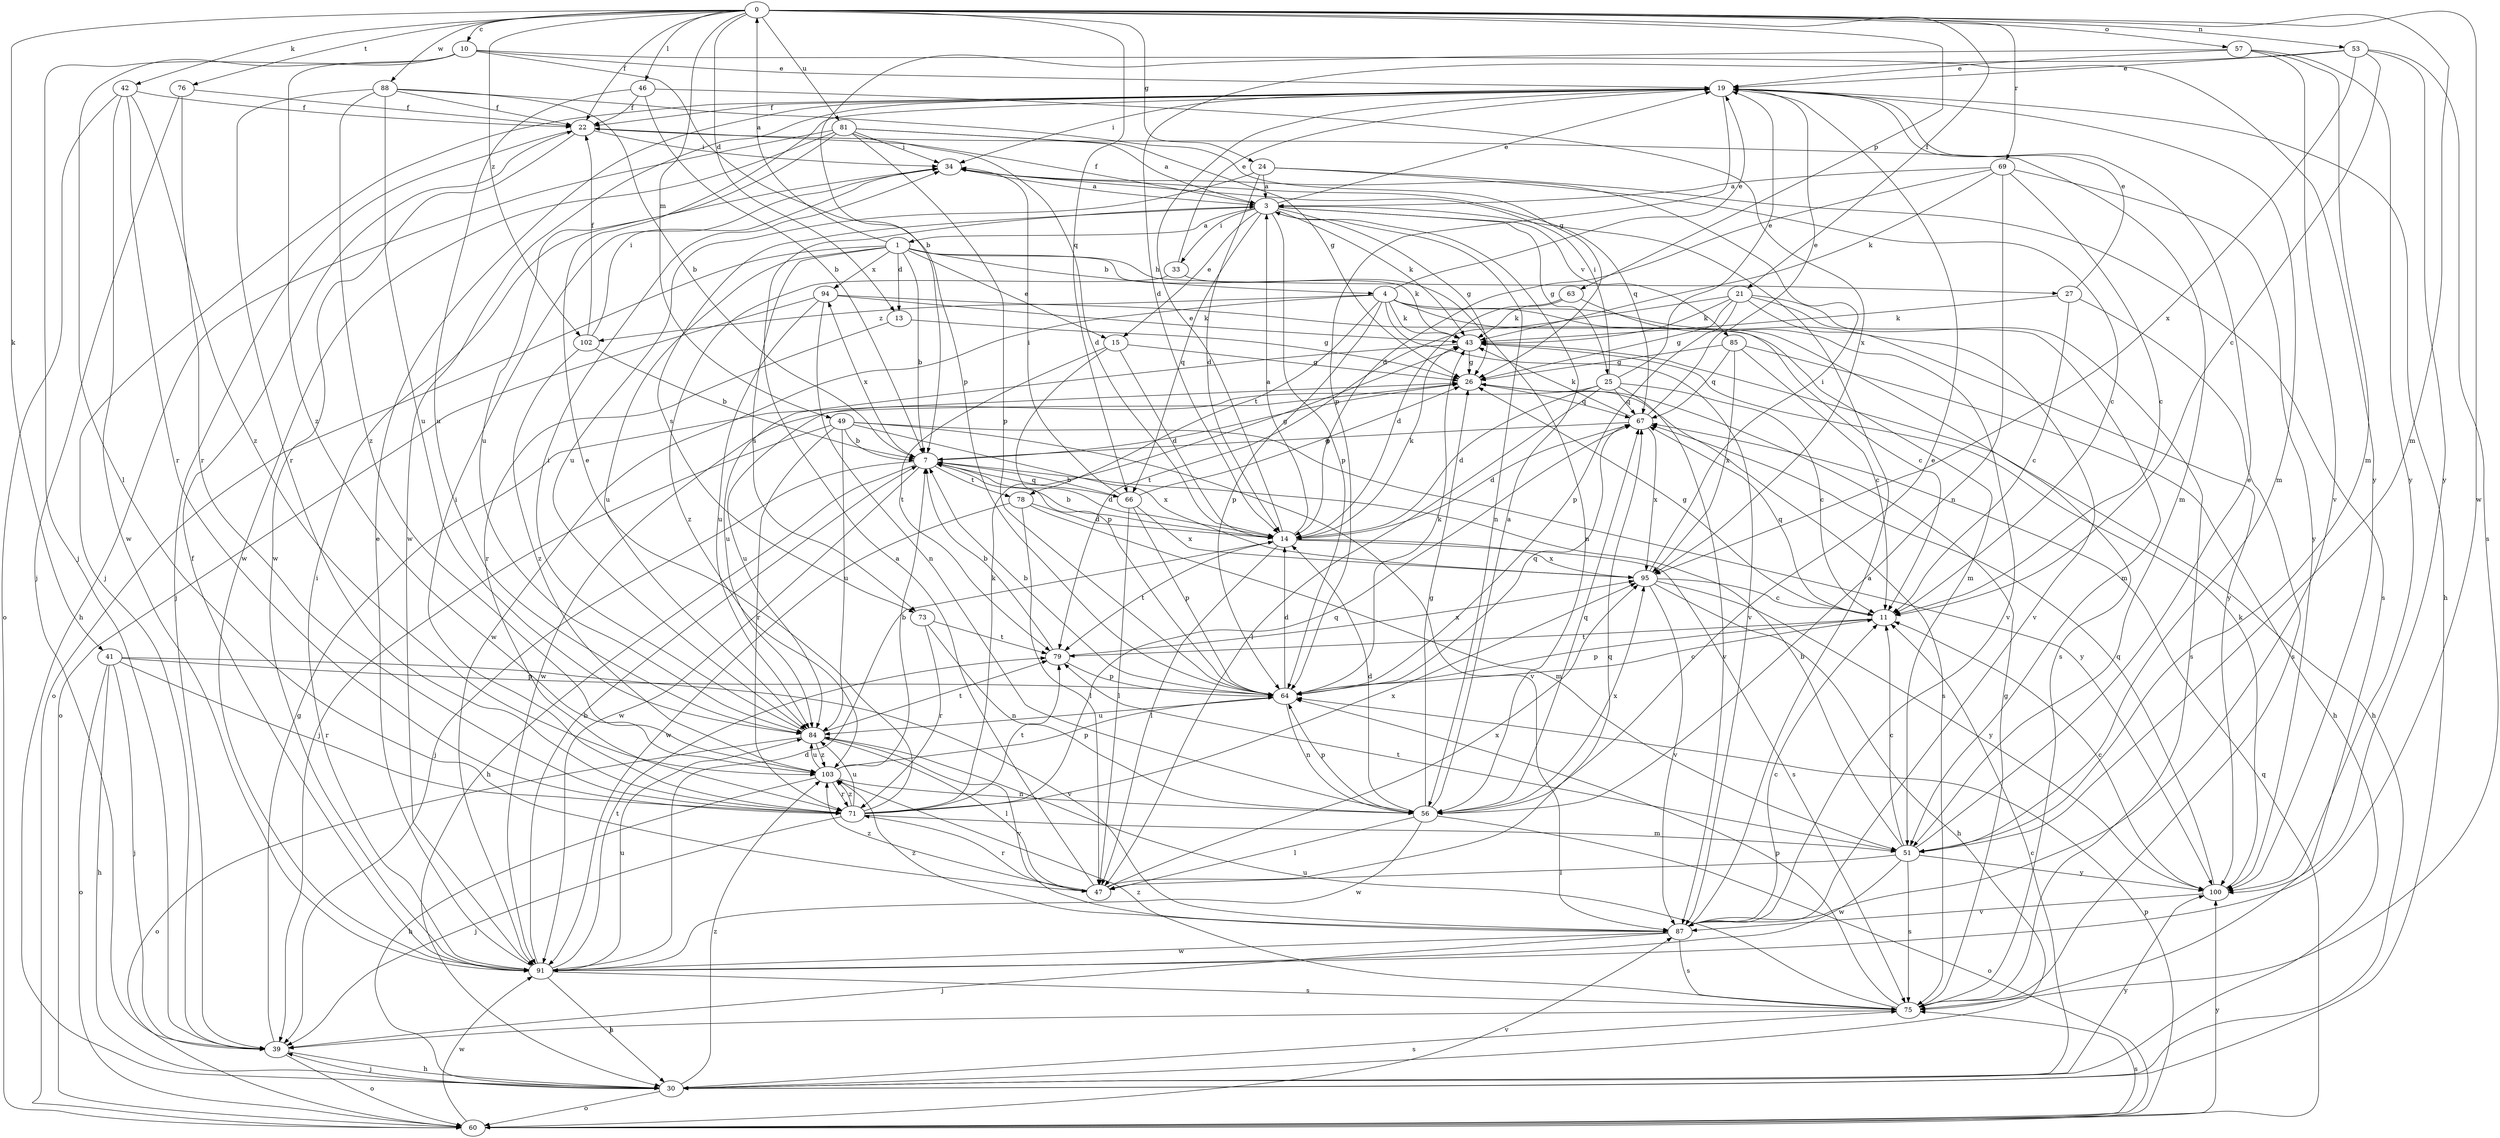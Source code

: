 strict digraph  {
0;
1;
3;
4;
7;
10;
11;
13;
14;
15;
19;
21;
22;
24;
25;
26;
27;
30;
33;
34;
39;
41;
42;
43;
46;
47;
49;
51;
53;
56;
57;
60;
63;
64;
66;
67;
69;
71;
73;
75;
76;
78;
79;
81;
84;
85;
87;
88;
91;
94;
95;
100;
102;
103;
0 -> 10  [label=c];
0 -> 13  [label=d];
0 -> 21  [label=f];
0 -> 22  [label=f];
0 -> 24  [label=g];
0 -> 41  [label=k];
0 -> 42  [label=k];
0 -> 46  [label=l];
0 -> 49  [label=m];
0 -> 51  [label=m];
0 -> 53  [label=n];
0 -> 57  [label=o];
0 -> 63  [label=p];
0 -> 66  [label=q];
0 -> 69  [label=r];
0 -> 76  [label=t];
0 -> 81  [label=u];
0 -> 88  [label=w];
0 -> 91  [label=w];
0 -> 102  [label=z];
1 -> 0  [label=a];
1 -> 4  [label=b];
1 -> 7  [label=b];
1 -> 13  [label=d];
1 -> 15  [label=e];
1 -> 27  [label=h];
1 -> 43  [label=k];
1 -> 60  [label=o];
1 -> 73  [label=s];
1 -> 84  [label=u];
1 -> 94  [label=x];
3 -> 1  [label=a];
3 -> 15  [label=e];
3 -> 19  [label=e];
3 -> 22  [label=f];
3 -> 25  [label=g];
3 -> 26  [label=g];
3 -> 33  [label=i];
3 -> 43  [label=k];
3 -> 56  [label=n];
3 -> 64  [label=p];
3 -> 66  [label=q];
3 -> 73  [label=s];
3 -> 85  [label=v];
4 -> 11  [label=c];
4 -> 19  [label=e];
4 -> 43  [label=k];
4 -> 64  [label=p];
4 -> 75  [label=s];
4 -> 78  [label=t];
4 -> 87  [label=v];
4 -> 91  [label=w];
4 -> 100  [label=y];
4 -> 102  [label=z];
7 -> 14  [label=d];
7 -> 26  [label=g];
7 -> 30  [label=h];
7 -> 39  [label=j];
7 -> 66  [label=q];
7 -> 78  [label=t];
7 -> 91  [label=w];
7 -> 94  [label=x];
10 -> 19  [label=e];
10 -> 39  [label=j];
10 -> 47  [label=l];
10 -> 64  [label=p];
10 -> 100  [label=y];
10 -> 103  [label=z];
11 -> 26  [label=g];
11 -> 64  [label=p];
11 -> 67  [label=q];
11 -> 79  [label=t];
13 -> 26  [label=g];
13 -> 71  [label=r];
14 -> 3  [label=a];
14 -> 7  [label=b];
14 -> 19  [label=e];
14 -> 43  [label=k];
14 -> 47  [label=l];
14 -> 75  [label=s];
14 -> 79  [label=t];
14 -> 95  [label=x];
15 -> 14  [label=d];
15 -> 26  [label=g];
15 -> 64  [label=p];
15 -> 79  [label=t];
19 -> 22  [label=f];
19 -> 30  [label=h];
19 -> 34  [label=i];
19 -> 39  [label=j];
19 -> 51  [label=m];
19 -> 64  [label=p];
19 -> 91  [label=w];
21 -> 26  [label=g];
21 -> 43  [label=k];
21 -> 51  [label=m];
21 -> 64  [label=p];
21 -> 75  [label=s];
21 -> 79  [label=t];
21 -> 87  [label=v];
22 -> 34  [label=i];
22 -> 39  [label=j];
22 -> 51  [label=m];
22 -> 91  [label=w];
24 -> 3  [label=a];
24 -> 11  [label=c];
24 -> 14  [label=d];
24 -> 75  [label=s];
24 -> 84  [label=u];
25 -> 11  [label=c];
25 -> 14  [label=d];
25 -> 19  [label=e];
25 -> 34  [label=i];
25 -> 47  [label=l];
25 -> 67  [label=q];
25 -> 87  [label=v];
25 -> 91  [label=w];
26 -> 67  [label=q];
26 -> 75  [label=s];
26 -> 84  [label=u];
27 -> 11  [label=c];
27 -> 19  [label=e];
27 -> 43  [label=k];
27 -> 75  [label=s];
30 -> 11  [label=c];
30 -> 39  [label=j];
30 -> 60  [label=o];
30 -> 75  [label=s];
30 -> 100  [label=y];
30 -> 103  [label=z];
33 -> 19  [label=e];
33 -> 56  [label=n];
33 -> 103  [label=z];
34 -> 3  [label=a];
34 -> 67  [label=q];
39 -> 26  [label=g];
39 -> 30  [label=h];
39 -> 60  [label=o];
41 -> 30  [label=h];
41 -> 39  [label=j];
41 -> 60  [label=o];
41 -> 64  [label=p];
41 -> 71  [label=r];
41 -> 87  [label=v];
42 -> 22  [label=f];
42 -> 60  [label=o];
42 -> 71  [label=r];
42 -> 91  [label=w];
42 -> 103  [label=z];
43 -> 26  [label=g];
43 -> 30  [label=h];
43 -> 84  [label=u];
46 -> 7  [label=b];
46 -> 22  [label=f];
46 -> 84  [label=u];
46 -> 95  [label=x];
47 -> 3  [label=a];
47 -> 67  [label=q];
47 -> 71  [label=r];
47 -> 95  [label=x];
47 -> 103  [label=z];
49 -> 7  [label=b];
49 -> 39  [label=j];
49 -> 71  [label=r];
49 -> 84  [label=u];
49 -> 87  [label=v];
49 -> 95  [label=x];
49 -> 100  [label=y];
51 -> 7  [label=b];
51 -> 11  [label=c];
51 -> 19  [label=e];
51 -> 47  [label=l];
51 -> 75  [label=s];
51 -> 79  [label=t];
51 -> 91  [label=w];
51 -> 100  [label=y];
53 -> 11  [label=c];
53 -> 14  [label=d];
53 -> 19  [label=e];
53 -> 75  [label=s];
53 -> 95  [label=x];
53 -> 100  [label=y];
56 -> 3  [label=a];
56 -> 14  [label=d];
56 -> 19  [label=e];
56 -> 26  [label=g];
56 -> 47  [label=l];
56 -> 60  [label=o];
56 -> 64  [label=p];
56 -> 67  [label=q];
56 -> 91  [label=w];
56 -> 95  [label=x];
57 -> 7  [label=b];
57 -> 19  [label=e];
57 -> 51  [label=m];
57 -> 87  [label=v];
57 -> 100  [label=y];
60 -> 64  [label=p];
60 -> 67  [label=q];
60 -> 75  [label=s];
60 -> 87  [label=v];
60 -> 91  [label=w];
60 -> 100  [label=y];
63 -> 14  [label=d];
63 -> 43  [label=k];
63 -> 87  [label=v];
64 -> 7  [label=b];
64 -> 11  [label=c];
64 -> 14  [label=d];
64 -> 43  [label=k];
64 -> 56  [label=n];
64 -> 67  [label=q];
64 -> 84  [label=u];
66 -> 7  [label=b];
66 -> 26  [label=g];
66 -> 34  [label=i];
66 -> 47  [label=l];
66 -> 64  [label=p];
66 -> 95  [label=x];
67 -> 7  [label=b];
67 -> 14  [label=d];
67 -> 19  [label=e];
67 -> 43  [label=k];
67 -> 95  [label=x];
69 -> 3  [label=a];
69 -> 11  [label=c];
69 -> 14  [label=d];
69 -> 43  [label=k];
69 -> 56  [label=n];
69 -> 100  [label=y];
71 -> 19  [label=e];
71 -> 34  [label=i];
71 -> 39  [label=j];
71 -> 43  [label=k];
71 -> 51  [label=m];
71 -> 67  [label=q];
71 -> 79  [label=t];
71 -> 84  [label=u];
71 -> 95  [label=x];
71 -> 103  [label=z];
73 -> 56  [label=n];
73 -> 71  [label=r];
73 -> 79  [label=t];
75 -> 26  [label=g];
75 -> 39  [label=j];
75 -> 64  [label=p];
75 -> 84  [label=u];
75 -> 103  [label=z];
76 -> 22  [label=f];
76 -> 39  [label=j];
76 -> 71  [label=r];
78 -> 14  [label=d];
78 -> 47  [label=l];
78 -> 51  [label=m];
78 -> 91  [label=w];
79 -> 7  [label=b];
79 -> 64  [label=p];
79 -> 95  [label=x];
81 -> 3  [label=a];
81 -> 14  [label=d];
81 -> 26  [label=g];
81 -> 30  [label=h];
81 -> 34  [label=i];
81 -> 64  [label=p];
81 -> 84  [label=u];
81 -> 91  [label=w];
84 -> 34  [label=i];
84 -> 47  [label=l];
84 -> 60  [label=o];
84 -> 79  [label=t];
84 -> 87  [label=v];
84 -> 103  [label=z];
85 -> 11  [label=c];
85 -> 26  [label=g];
85 -> 30  [label=h];
85 -> 67  [label=q];
85 -> 95  [label=x];
87 -> 3  [label=a];
87 -> 11  [label=c];
87 -> 39  [label=j];
87 -> 75  [label=s];
87 -> 91  [label=w];
87 -> 103  [label=z];
88 -> 7  [label=b];
88 -> 22  [label=f];
88 -> 26  [label=g];
88 -> 71  [label=r];
88 -> 84  [label=u];
88 -> 103  [label=z];
91 -> 7  [label=b];
91 -> 14  [label=d];
91 -> 19  [label=e];
91 -> 22  [label=f];
91 -> 30  [label=h];
91 -> 34  [label=i];
91 -> 75  [label=s];
91 -> 79  [label=t];
91 -> 84  [label=u];
94 -> 43  [label=k];
94 -> 51  [label=m];
94 -> 56  [label=n];
94 -> 60  [label=o];
94 -> 84  [label=u];
95 -> 11  [label=c];
95 -> 30  [label=h];
95 -> 34  [label=i];
95 -> 87  [label=v];
95 -> 100  [label=y];
100 -> 11  [label=c];
100 -> 43  [label=k];
100 -> 67  [label=q];
100 -> 87  [label=v];
102 -> 7  [label=b];
102 -> 22  [label=f];
102 -> 34  [label=i];
102 -> 103  [label=z];
103 -> 7  [label=b];
103 -> 30  [label=h];
103 -> 56  [label=n];
103 -> 64  [label=p];
103 -> 71  [label=r];
103 -> 84  [label=u];
}
